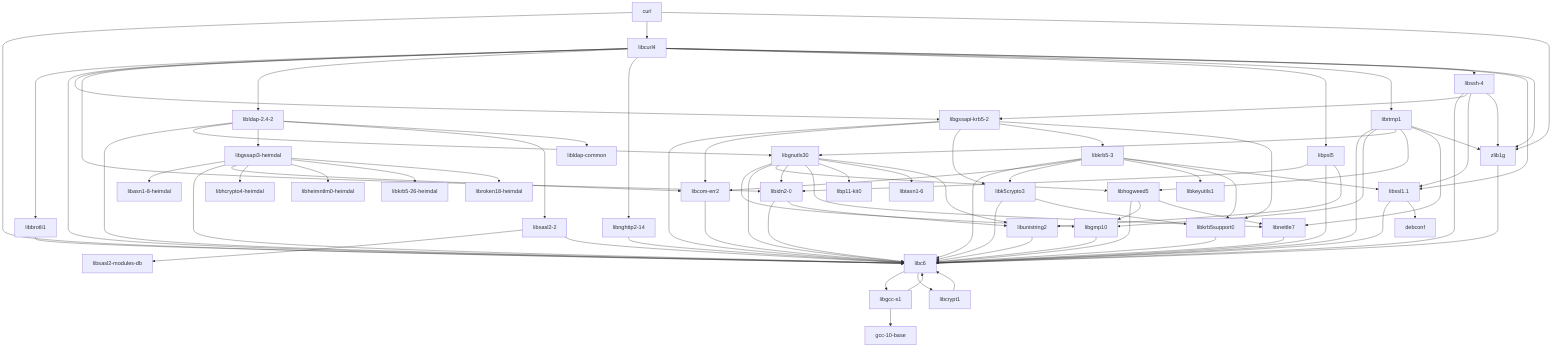 graph TD
    curl --> libc6
    curl --> libcurl4
    curl --> zlib1g
    libc6 --> libgcc-s1
    libc6 --> libcrypt1
    libgcc-s1 --> gcc-10-base
    libgcc-s1 --> libc6
    libcrypt1 --> libc6
    libcurl4 --> libbrotli1
    libcurl4 --> libc6
    libcurl4 --> libgssapi-krb5-2
    libcurl4 --> libidn2-0
    libcurl4 --> libldap-2.4-2
    libcurl4 --> libnghttp2-14
    libcurl4 --> libpsl5
    libcurl4 --> librtmp1
    libcurl4 --> libssh-4
    libcurl4 --> libssl1.1
    libcurl4 --> zlib1g
    libbrotli1 --> libc6
    libgssapi-krb5-2 --> libc6
    libgssapi-krb5-2 --> libcom-err2
    libgssapi-krb5-2 --> libk5crypto3
    libgssapi-krb5-2 --> libkrb5-3
    libgssapi-krb5-2 --> libkrb5support0
    libcom-err2 --> libc6
    libk5crypto3 --> libc6
    libk5crypto3 --> libkrb5support0
    libkrb5-3 --> libc6
    libkrb5-3 --> libcom-err2
    libkrb5-3 --> libk5crypto3
    libkrb5-3 --> libkeyutils1
    libkrb5-3 --> libkrb5support0
    libkrb5-3 --> libssl1.1
    libkrb5support0 --> libc6
    libidn2-0 --> libc6
    libidn2-0 --> libunistring2
    libunistring2 --> libc6
    libldap-2.4-2 --> libc6
    libldap-2.4-2 --> libgnutls30
    libldap-2.4-2 --> libgssapi3-heimdal
    libldap-2.4-2 --> libsasl2-2
    libldap-2.4-2 --> libldap-common
    libgnutls30 --> libgmp10
    libgnutls30 --> libc6
    libgnutls30 --> libhogweed5
    libgnutls30 --> libidn2-0
    libgnutls30 --> libnettle7
    libgnutls30 --> libp11-kit0
    libgnutls30 --> libtasn1-6
    libgnutls30 --> libunistring2
    libgssapi3-heimdal --> libasn1-8-heimdal
    libgssapi3-heimdal --> libc6
    libgssapi3-heimdal --> libcom-err2
    libgssapi3-heimdal --> libhcrypto4-heimdal
    libgssapi3-heimdal --> libheimntlm0-heimdal
    libgssapi3-heimdal --> libkrb5-26-heimdal
    libgssapi3-heimdal --> libroken18-heimdal
    libsasl2-2 --> libsasl2-modules-db
    libsasl2-2 --> libc6
    libnghttp2-14 --> libc6
    libpsl5 --> libidn2-0
    libpsl5 --> libc6
    libpsl5 --> libunistring2
    librtmp1 --> libc6
    librtmp1 --> libgmp10
    librtmp1 --> libgnutls30
    librtmp1 --> libhogweed5
    librtmp1 --> libnettle7
    librtmp1 --> zlib1g
    libgmp10 --> libc6
    libhogweed5 --> libc6
    libhogweed5 --> libgmp10
    libhogweed5 --> libnettle7
    libnettle7 --> libc6
    zlib1g --> libc6
    libssh-4 --> libc6
    libssh-4 --> libgssapi-krb5-2
    libssh-4 --> libssl1.1
    libssh-4 --> zlib1g
    libssl1.1 --> libc6
    libssl1.1 --> debconf